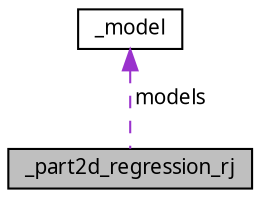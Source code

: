 digraph "_part2d_regression_rj"
{
  edge [fontname="FreeSans.ttf",fontsize="10",labelfontname="FreeSans.ttf",labelfontsize="10"];
  node [fontname="FreeSans.ttf",fontsize="10",shape=record];
  Node1 [label="_part2d_regression_rj",height=0.2,width=0.4,color="black", fillcolor="grey75", style="filled", fontcolor="black"];
  Node2 -> Node1 [dir="back",color="darkorchid3",fontsize="10",style="dashed",label=" models" ,fontname="FreeSans.ttf"];
  Node2 [label="_model",height=0.2,width=0.4,color="black", fillcolor="white", style="filled",URL="$struct__model.html"];
}
